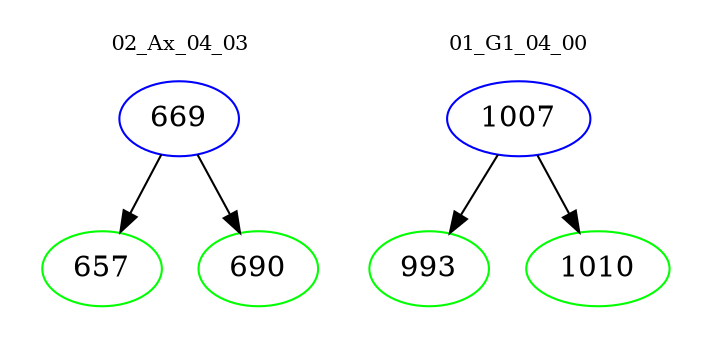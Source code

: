 digraph{
subgraph cluster_0 {
color = white
label = "02_Ax_04_03";
fontsize=10;
T0_669 [label="669", color="blue"]
T0_669 -> T0_657 [color="black"]
T0_657 [label="657", color="green"]
T0_669 -> T0_690 [color="black"]
T0_690 [label="690", color="green"]
}
subgraph cluster_1 {
color = white
label = "01_G1_04_00";
fontsize=10;
T1_1007 [label="1007", color="blue"]
T1_1007 -> T1_993 [color="black"]
T1_993 [label="993", color="green"]
T1_1007 -> T1_1010 [color="black"]
T1_1010 [label="1010", color="green"]
}
}
